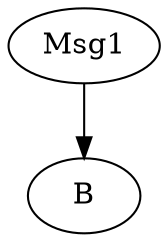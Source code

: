 digraph G {
graph [name=TMsg_DefDest]
node [pattern="TMsg_DefDest" toffs=0 tef=0 cpu=0 par=0]
edge[type="defdst"]
B[type="block" tperiod=1 patexit="true"];
Msg1[type="tmsg" fid=1 patentry="true"];
Msg1 -> B
}
